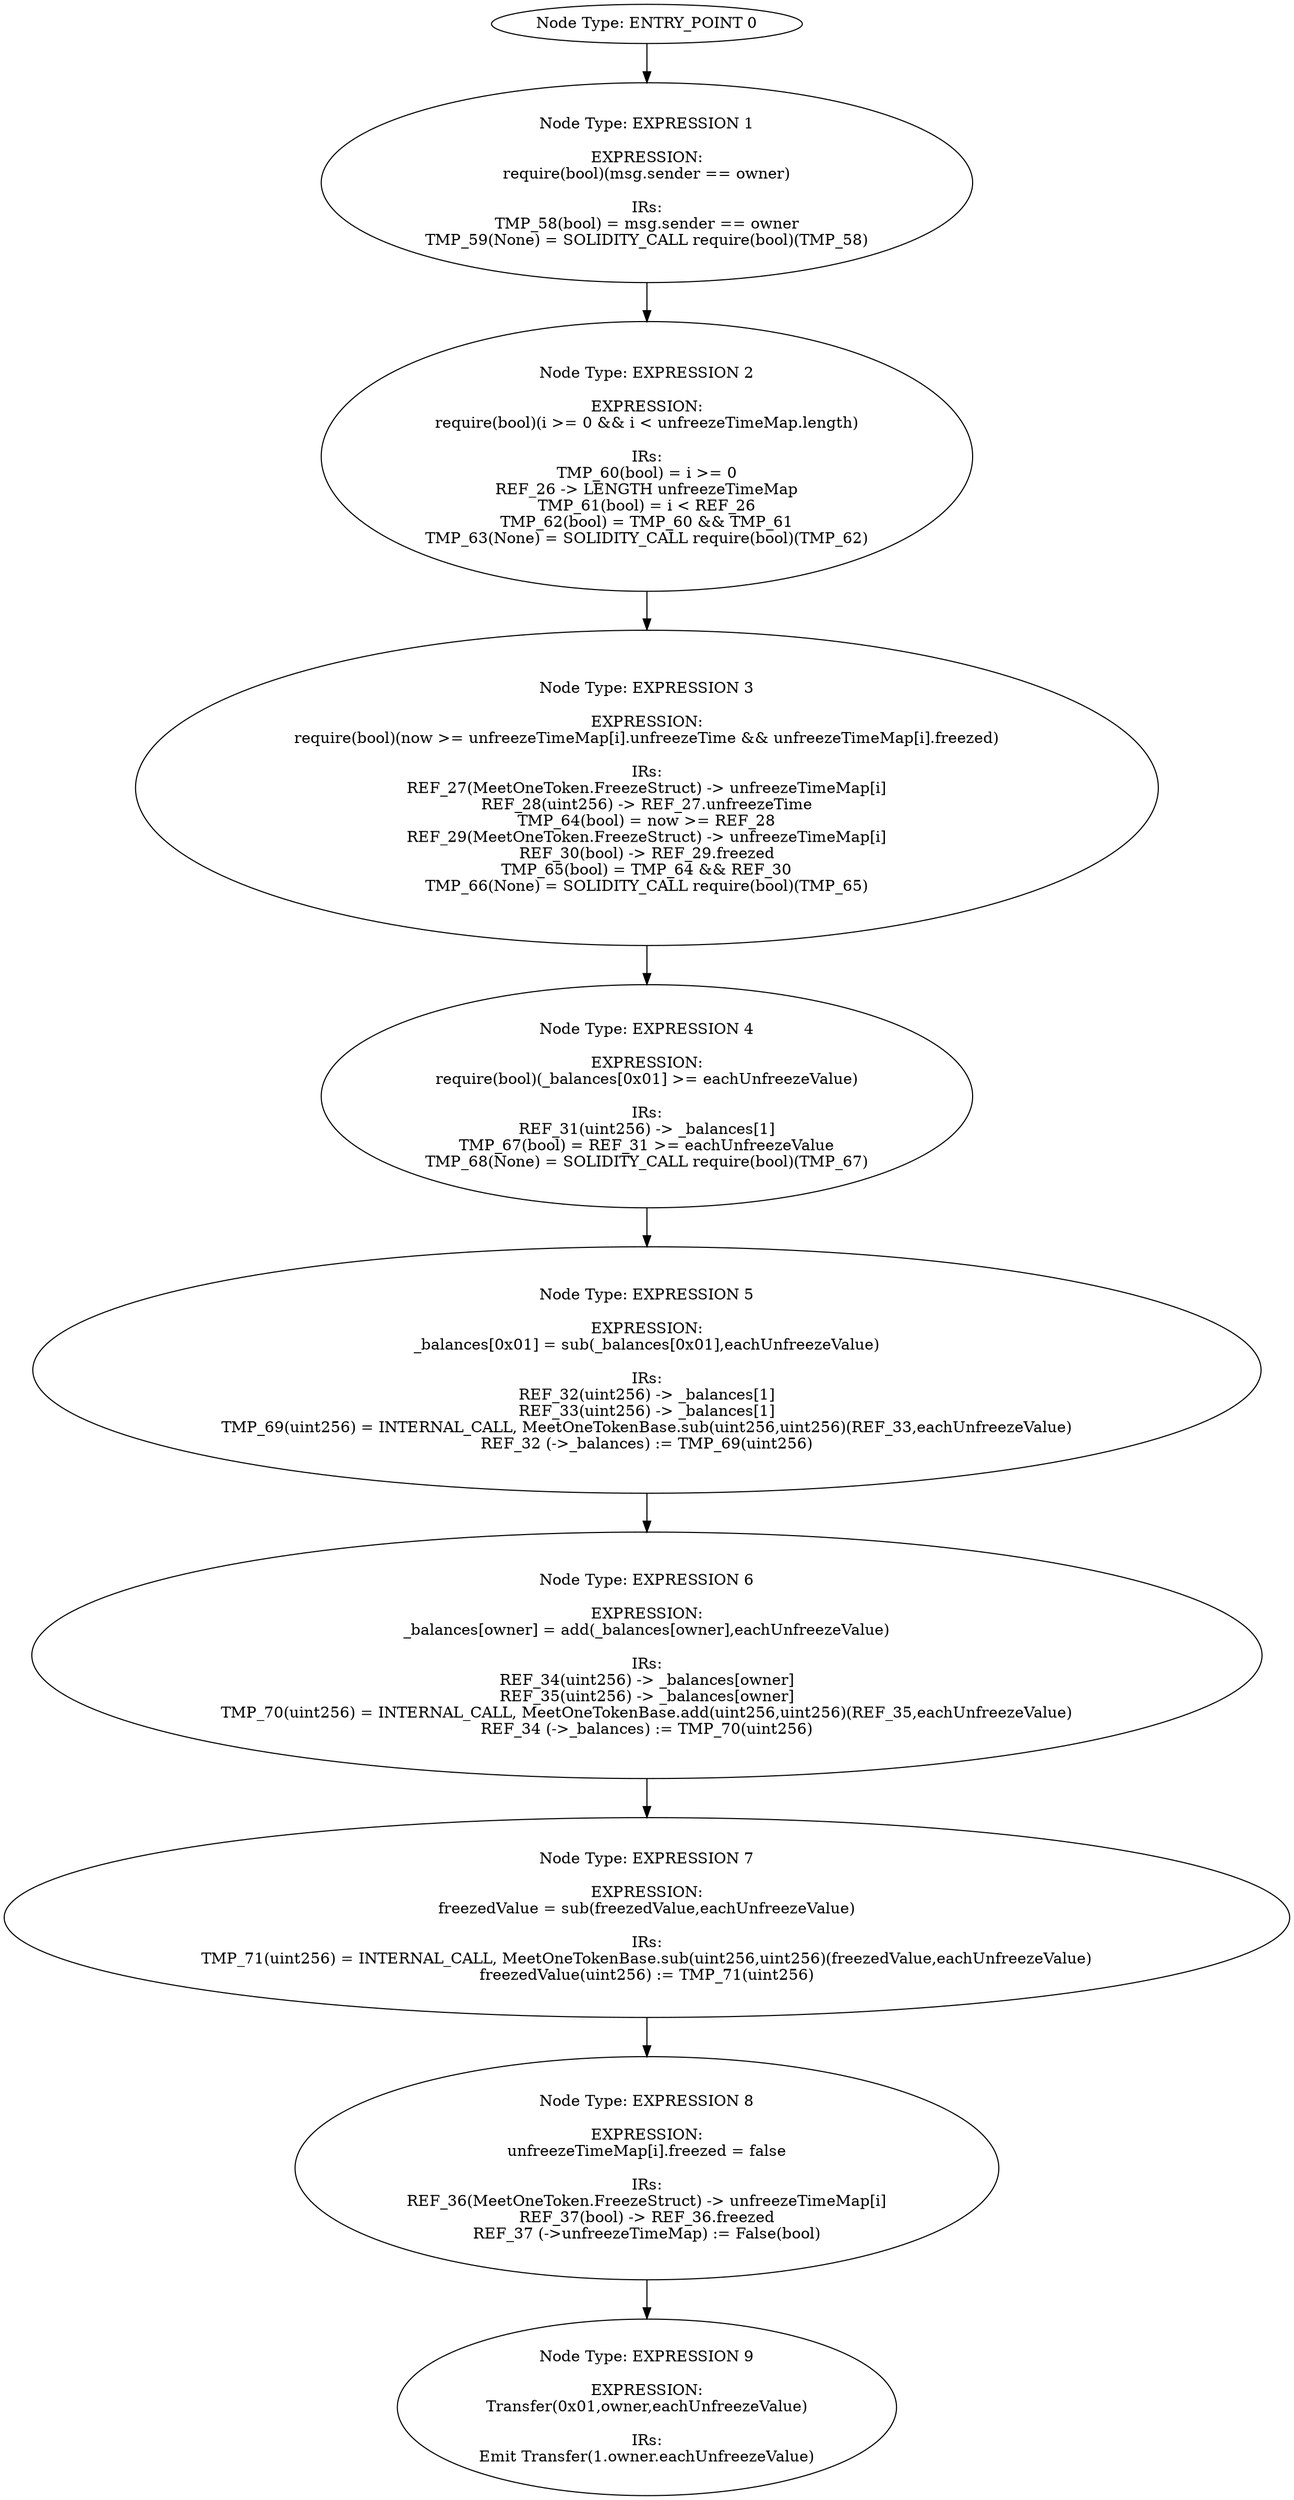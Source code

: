 digraph{
0[label="Node Type: ENTRY_POINT 0
"];
0->1;
1[label="Node Type: EXPRESSION 1

EXPRESSION:
require(bool)(msg.sender == owner)

IRs:
TMP_58(bool) = msg.sender == owner
TMP_59(None) = SOLIDITY_CALL require(bool)(TMP_58)"];
1->2;
2[label="Node Type: EXPRESSION 2

EXPRESSION:
require(bool)(i >= 0 && i < unfreezeTimeMap.length)

IRs:
TMP_60(bool) = i >= 0
REF_26 -> LENGTH unfreezeTimeMap
TMP_61(bool) = i < REF_26
TMP_62(bool) = TMP_60 && TMP_61
TMP_63(None) = SOLIDITY_CALL require(bool)(TMP_62)"];
2->3;
3[label="Node Type: EXPRESSION 3

EXPRESSION:
require(bool)(now >= unfreezeTimeMap[i].unfreezeTime && unfreezeTimeMap[i].freezed)

IRs:
REF_27(MeetOneToken.FreezeStruct) -> unfreezeTimeMap[i]
REF_28(uint256) -> REF_27.unfreezeTime
TMP_64(bool) = now >= REF_28
REF_29(MeetOneToken.FreezeStruct) -> unfreezeTimeMap[i]
REF_30(bool) -> REF_29.freezed
TMP_65(bool) = TMP_64 && REF_30
TMP_66(None) = SOLIDITY_CALL require(bool)(TMP_65)"];
3->4;
4[label="Node Type: EXPRESSION 4

EXPRESSION:
require(bool)(_balances[0x01] >= eachUnfreezeValue)

IRs:
REF_31(uint256) -> _balances[1]
TMP_67(bool) = REF_31 >= eachUnfreezeValue
TMP_68(None) = SOLIDITY_CALL require(bool)(TMP_67)"];
4->5;
5[label="Node Type: EXPRESSION 5

EXPRESSION:
_balances[0x01] = sub(_balances[0x01],eachUnfreezeValue)

IRs:
REF_32(uint256) -> _balances[1]
REF_33(uint256) -> _balances[1]
TMP_69(uint256) = INTERNAL_CALL, MeetOneTokenBase.sub(uint256,uint256)(REF_33,eachUnfreezeValue)
REF_32 (->_balances) := TMP_69(uint256)"];
5->6;
6[label="Node Type: EXPRESSION 6

EXPRESSION:
_balances[owner] = add(_balances[owner],eachUnfreezeValue)

IRs:
REF_34(uint256) -> _balances[owner]
REF_35(uint256) -> _balances[owner]
TMP_70(uint256) = INTERNAL_CALL, MeetOneTokenBase.add(uint256,uint256)(REF_35,eachUnfreezeValue)
REF_34 (->_balances) := TMP_70(uint256)"];
6->7;
7[label="Node Type: EXPRESSION 7

EXPRESSION:
freezedValue = sub(freezedValue,eachUnfreezeValue)

IRs:
TMP_71(uint256) = INTERNAL_CALL, MeetOneTokenBase.sub(uint256,uint256)(freezedValue,eachUnfreezeValue)
freezedValue(uint256) := TMP_71(uint256)"];
7->8;
8[label="Node Type: EXPRESSION 8

EXPRESSION:
unfreezeTimeMap[i].freezed = false

IRs:
REF_36(MeetOneToken.FreezeStruct) -> unfreezeTimeMap[i]
REF_37(bool) -> REF_36.freezed
REF_37 (->unfreezeTimeMap) := False(bool)"];
8->9;
9[label="Node Type: EXPRESSION 9

EXPRESSION:
Transfer(0x01,owner,eachUnfreezeValue)

IRs:
Emit Transfer(1.owner.eachUnfreezeValue)"];
}
